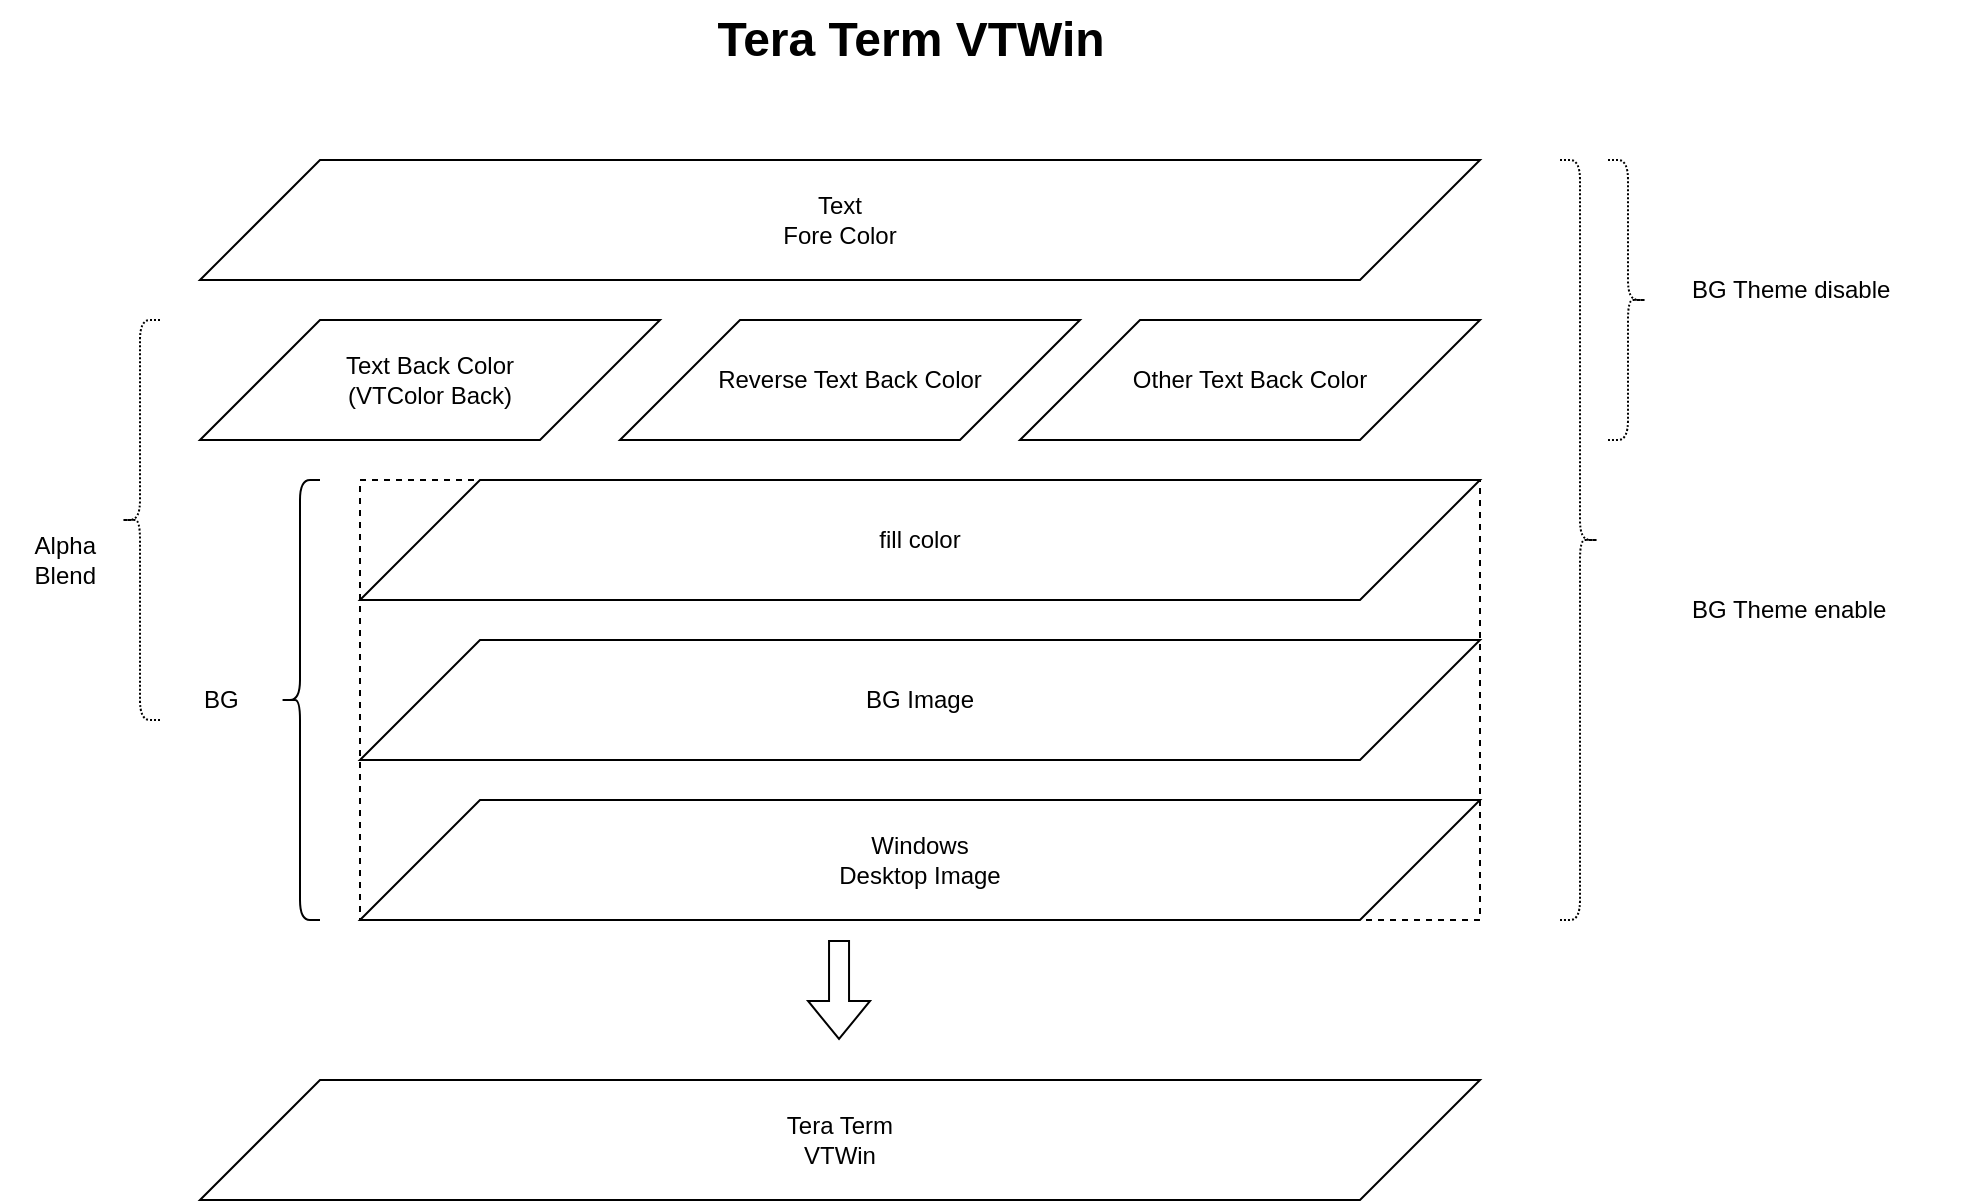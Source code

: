 <mxfile version="20.3.0" type="device"><diagram id="43EYmB6aX4fBDrA9yYFB" name="ページ1"><mxGraphModel dx="1298" dy="811" grid="1" gridSize="10" guides="1" tooltips="1" connect="1" arrows="1" fold="1" page="1" pageScale="1" pageWidth="827" pageHeight="1169" math="0" shadow="0"><root><mxCell id="0"/><mxCell id="1" parent="0"/><mxCell id="66j4xYBHwLRptgbT5V5Y-3" value="Windows&lt;br&gt;Desktop Image" style="shape=parallelogram;perimeter=parallelogramPerimeter;whiteSpace=wrap;html=1;fixedSize=1;size=60;" parent="1" vertex="1"><mxGeometry x="200" y="680" width="560" height="60" as="geometry"/></mxCell><mxCell id="66j4xYBHwLRptgbT5V5Y-4" value="BG Image" style="shape=parallelogram;perimeter=parallelogramPerimeter;whiteSpace=wrap;html=1;fixedSize=1;size=60;" parent="1" vertex="1"><mxGeometry x="200" y="600" width="560" height="60" as="geometry"/></mxCell><mxCell id="66j4xYBHwLRptgbT5V5Y-5" value="Other Text Back Color" style="shape=parallelogram;perimeter=parallelogramPerimeter;whiteSpace=wrap;html=1;fixedSize=1;size=60;" parent="1" vertex="1"><mxGeometry x="530" y="440" width="230" height="60" as="geometry"/></mxCell><mxCell id="66j4xYBHwLRptgbT5V5Y-14" value="Text&lt;br&gt;Fore Color" style="shape=parallelogram;perimeter=parallelogramPerimeter;whiteSpace=wrap;html=1;fixedSize=1;size=60;" parent="1" vertex="1"><mxGeometry x="120" y="360" width="640" height="60" as="geometry"/></mxCell><mxCell id="66j4xYBHwLRptgbT5V5Y-15" value="Text Back Color&lt;br&gt;(VTColor Back)" style="shape=parallelogram;perimeter=parallelogramPerimeter;whiteSpace=wrap;html=1;fixedSize=1;size=60;" parent="1" vertex="1"><mxGeometry x="120" y="440" width="230" height="60" as="geometry"/></mxCell><mxCell id="66j4xYBHwLRptgbT5V5Y-19" value="Tera Term VTWin" style="text;strokeColor=none;fillColor=none;html=1;fontSize=24;fontStyle=1;verticalAlign=middle;align=center;" parent="1" vertex="1"><mxGeometry x="340" y="280" width="270" height="40" as="geometry"/></mxCell><mxCell id="66j4xYBHwLRptgbT5V5Y-34" value="Tera Term&lt;br&gt;VTWin" style="shape=parallelogram;perimeter=parallelogramPerimeter;whiteSpace=wrap;html=1;fixedSize=1;size=60;" parent="1" vertex="1"><mxGeometry x="120" y="820" width="640" height="60" as="geometry"/></mxCell><mxCell id="66j4xYBHwLRptgbT5V5Y-35" value="" style="shape=flexArrow;endArrow=classic;html=1;rounded=0;fontSize=15;" parent="1" edge="1"><mxGeometry width="50" height="50" relative="1" as="geometry"><mxPoint x="439.52" y="750" as="sourcePoint"/><mxPoint x="439.52" y="800" as="targetPoint"/></mxGeometry></mxCell><mxCell id="OhC7uDgcLruI0Fo6Zqfk-2" value="fill color" style="shape=parallelogram;perimeter=parallelogramPerimeter;whiteSpace=wrap;html=1;fixedSize=1;size=60;" parent="1" vertex="1"><mxGeometry x="200" y="520" width="560" height="60" as="geometry"/></mxCell><mxCell id="OhC7uDgcLruI0Fo6Zqfk-3" value="Reverse Text Back Color" style="shape=parallelogram;perimeter=parallelogramPerimeter;whiteSpace=wrap;html=1;fixedSize=1;size=60;" parent="1" vertex="1"><mxGeometry x="330" y="440" width="230" height="60" as="geometry"/></mxCell><mxCell id="OhC7uDgcLruI0Fo6Zqfk-6" value="" style="rounded=0;whiteSpace=wrap;html=1;fillColor=none;dashed=1;" parent="1" vertex="1"><mxGeometry x="200" y="520" width="560" height="220" as="geometry"/></mxCell><mxCell id="OhC7uDgcLruI0Fo6Zqfk-11" value="" style="shape=curlyBracket;whiteSpace=wrap;html=1;rounded=1;dashed=1;dashPattern=1 1;fillColor=none;" parent="1" vertex="1"><mxGeometry x="80" y="440" width="20" height="200" as="geometry"/></mxCell><mxCell id="OhC7uDgcLruI0Fo6Zqfk-12" value="Alpha&lt;br&gt;Blend" style="text;html=1;strokeColor=none;fillColor=none;align=right;verticalAlign=middle;whiteSpace=wrap;rounded=0;dashed=1;dashPattern=1 1;" parent="1" vertex="1"><mxGeometry x="20" y="545" width="50" height="30" as="geometry"/></mxCell><mxCell id="OhC7uDgcLruI0Fo6Zqfk-4" value="" style="shape=curlyBracket;whiteSpace=wrap;html=1;rounded=1;" parent="1" vertex="1"><mxGeometry x="160" y="520" width="20" height="220" as="geometry"/></mxCell><mxCell id="OhC7uDgcLruI0Fo6Zqfk-5" value="BG" style="text;html=1;strokeColor=none;fillColor=none;align=left;verticalAlign=middle;whiteSpace=wrap;rounded=0;" parent="1" vertex="1"><mxGeometry x="120" y="615" width="50" height="30" as="geometry"/></mxCell><mxCell id="OhC7uDgcLruI0Fo6Zqfk-14" value="" style="shape=curlyBracket;whiteSpace=wrap;html=1;rounded=1;flipH=1;dashed=1;dashPattern=1 1;fillColor=none;" parent="1" vertex="1"><mxGeometry x="824" y="360" width="20" height="140" as="geometry"/></mxCell><mxCell id="OhC7uDgcLruI0Fo6Zqfk-15" value="BG Theme disable" style="text;html=1;strokeColor=none;fillColor=none;align=left;verticalAlign=middle;whiteSpace=wrap;rounded=0;dashed=1;dashPattern=1 1;" parent="1" vertex="1"><mxGeometry x="864" y="410" width="140" height="30" as="geometry"/></mxCell><mxCell id="OhC7uDgcLruI0Fo6Zqfk-16" value="" style="shape=curlyBracket;whiteSpace=wrap;html=1;rounded=1;flipH=1;dashed=1;dashPattern=1 1;fillColor=none;" parent="1" vertex="1"><mxGeometry x="800" y="360" width="20" height="380" as="geometry"/></mxCell><mxCell id="OhC7uDgcLruI0Fo6Zqfk-17" value="BG Theme enable" style="text;html=1;strokeColor=none;fillColor=none;align=left;verticalAlign=middle;whiteSpace=wrap;rounded=0;dashed=1;dashPattern=1 1;" parent="1" vertex="1"><mxGeometry x="864" y="570" width="140" height="30" as="geometry"/></mxCell></root></mxGraphModel></diagram></mxfile>